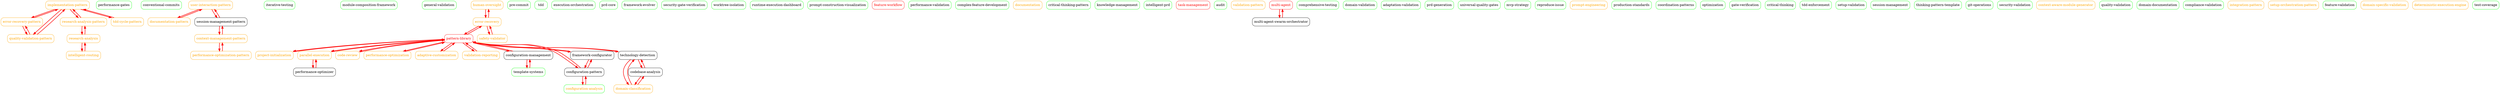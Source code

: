 digraph ModuleDependencies {
  rankdir=TB;
  node [shape=box, style=rounded];
  edge [color=gray];
  "implementation-pattern" [color=orange, fontcolor=orange];
  "performance-gates" [color=green];
  "conventional-commits" [color=green];
  "user-interaction-pattern" [color=orange, fontcolor=orange];
  "iterative-testing" [color=green];
  "module-composition-framework" [color=green];
  "general-validation" [color=green];
  "human-oversight" [color=orange, fontcolor=orange];
  "pre-commit" [color=green];
  "context-management-pattern" [color=orange, fontcolor=orange];
  "tdd" [color=green];
  "error-recovery" [color=orange, fontcolor=orange];
  "execution-orchestration" [color=green];
  "prd-core" [color=green];
  "framework-evolver" [color=green];
  "security-gate-verification" [color=green];
  "worktree-isolation" [color=green];
  "project-initialization" [color=orange, fontcolor=orange];
  "runtime-execution-dashboard" [color=green];
  "prompt-construction-visualization" [color=green];
  "error-recovery-pattern" [color=orange, fontcolor=orange];
  "feature-workflow" [color=red, fontcolor=red];
  "performance-validation" [color=green];
  "configuration-analysis" [color=orange, fontcolor=orange];
  "parallel-execution" [color=orange, fontcolor=orange];
  "pattern-library" [color=red, fontcolor=red];
  "complex-feature-development" [color=green];
  "documentation" [color=orange, fontcolor=orange];
  "research-analysis-pattern" [color=orange, fontcolor=orange];
  "quality-validation-pattern" [color=orange, fontcolor=orange];
  "critical-thinking-pattern" [color=green];
  "code-review" [color=orange, fontcolor=orange];
  "knowledge-management" [color=green];
  "tdd-cycle-pattern" [color=orange, fontcolor=orange];
  "intelligent-prd" [color=green];
  "task-management" [color=red, fontcolor=red];
  "audit" [color=green];
  "validation-pattern" [color=orange, fontcolor=orange];
  "multi-agent" [color=red, fontcolor=red];
  "comprehensive-testing" [color=green];
  "domain-validation" [color=green];
  "adaptation-validation" [color=green];
  "performance-optimization" [color=orange, fontcolor=orange];
  "prd-generation" [color=green];
  "research-analysis" [color=orange, fontcolor=orange];
  "configuration-analysis" [color=green];
  "universal-quality-gates" [color=green];
  "mvp-strategy" [color=green];
  "reproduce-issue" [color=green];
  "prompt-engineering" [color=orange, fontcolor=orange];
  "production-standards" [color=green];
  "adaptive-customization" [color=orange, fontcolor=orange];
  "comprehensive-testing" [color=green];
  "performance-optimization-pattern" [color=orange, fontcolor=orange];
  "coordination-patterns" [color=green];
  "optimization" [color=green];
  "intelligent-routing" [color=orange, fontcolor=orange];
  "gate-verification" [color=green];
  "critical-thinking" [color=green];
  "tdd-enforcement" [color=green];
  "mvp-strategy" [color=green];
  "domain-classification" [color=orange, fontcolor=orange];
  "documentation-pattern" [color=orange, fontcolor=orange];
  "setup-validation" [color=green];
  "session-management" [color=green];
  "thinking-pattern-template" [color=green];
  "git-operations" [color=green];
  "security-validation" [color=green];
  "context-aware-module-generator" [color=orange, fontcolor=orange];
  "quality-validation" [color=green];
  "domain-documentation" [color=green];
  "validation-reporting" [color=orange, fontcolor=orange];
  "compliance-validation" [color=green];
  "safety-validator" [color=orange, fontcolor=orange];
  "integration-pattern" [color=orange, fontcolor=orange];
  "setup-orchestration-pattern" [color=orange, fontcolor=orange];
  "feature-validation" [color=green];
  "template-systems" [color=green];
  "domain-specific-validation" [color=green];
  "domain-specific-validation" [color=orange, fontcolor=orange];
  "deterministic-execution-engine" [color=orange, fontcolor=orange];
  "test-coverage" [color=green];
  "template-systems" -> "configuration-management" [color=red, penwidth=2];
  "configuration-management" -> "template-systems" [color=red, penwidth=2];
  "research-analysis-pattern" -> "research-analysis" [color=red, penwidth=2];
  "research-analysis" -> "research-analysis-pattern" [color=red, penwidth=2];
  "research-analysis-pattern" -> "implementation-pattern" [color=red, penwidth=2];
  "implementation-pattern" -> "research-analysis-pattern" [color=red, penwidth=2];
  "configuration-analysis" -> "configuration-pattern" [color=red, penwidth=2];
  "configuration-pattern" -> "configuration-analysis" [color=red, penwidth=2];
  "context-management-pattern" -> "performance-optimization-pattern" [color=red, penwidth=2];
  "performance-optimization-pattern" -> "context-management-pattern" [color=red, penwidth=2];
  "context-management-pattern" -> "session-management-pattern" [color=red, penwidth=2];
  "session-management-pattern" -> "context-management-pattern" [color=red, penwidth=2];
  "parallel-execution" -> "pattern-library" [color=red, penwidth=2];
  "pattern-library" -> "parallel-execution" [color=red, penwidth=2];
  "parallel-execution" -> "performance-optimizer" [color=red, penwidth=2];
  "performance-optimizer" -> "parallel-execution" [color=red, penwidth=2];
  "error-recovery-pattern" -> "quality-validation-pattern" [color=red, penwidth=2];
  "quality-validation-pattern" -> "error-recovery-pattern" [color=red, penwidth=2];
  "error-recovery-pattern" -> "implementation-pattern" [color=red, penwidth=2];
  "implementation-pattern" -> "error-recovery-pattern" [color=red, penwidth=2];
  "configuration-management" -> "pattern-library" [color=red, penwidth=2];
  "pattern-library" -> "configuration-management" [color=red, penwidth=2];
  "multi-agent" -> "multi-agent-swarm-orchestrator" [color=red, penwidth=2];
  "multi-agent-swarm-orchestrator" -> "multi-agent" [color=red, penwidth=2];
  "performance-optimization" -> "pattern-library" [color=red, penwidth=2];
  "pattern-library" -> "performance-optimization" [color=red, penwidth=2];
  "quality-validation-pattern" -> "implementation-pattern" [color=red, penwidth=2];
  "implementation-pattern" -> "quality-validation-pattern" [color=red, penwidth=2];
  "technology-detection" -> "pattern-library" [color=red, penwidth=2];
  "pattern-library" -> "technology-detection" [color=red, penwidth=2];
  "technology-detection" -> "domain-classification" [color=red, penwidth=2];
  "domain-classification" -> "technology-detection" [color=red, penwidth=2];
  "technology-detection" -> "codebase-analysis" [color=red, penwidth=2];
  "codebase-analysis" -> "technology-detection" [color=red, penwidth=2];
  "configuration-pattern" -> "pattern-library" [color=red, penwidth=2];
  "pattern-library" -> "configuration-pattern" [color=red, penwidth=2];
  "configuration-pattern" -> "framework-configurator" [color=red, penwidth=2];
  "framework-configurator" -> "configuration-pattern" [color=red, penwidth=2];
  "validation-reporting" -> "pattern-library" [color=red, penwidth=2];
  "pattern-library" -> "validation-reporting" [color=red, penwidth=2];
  "documentation-pattern" -> "user-interaction-pattern" [color=red, penwidth=2];
  "user-interaction-pattern" -> "documentation-pattern" [color=red, penwidth=2];
  "implementation-pattern" -> "tdd-cycle-pattern" [color=red, penwidth=2];
  "tdd-cycle-pattern" -> "implementation-pattern" [color=red, penwidth=2];
  "error-recovery" -> "pattern-library" [color=red, penwidth=2];
  "pattern-library" -> "error-recovery" [color=red, penwidth=2];
  "error-recovery" -> "human-oversight" [color=red, penwidth=2];
  "human-oversight" -> "error-recovery" [color=red, penwidth=2];
  "error-recovery" -> "safety-validator" [color=red, penwidth=2];
  "safety-validator" -> "error-recovery" [color=red, penwidth=2];
  "pattern-library" -> "code-review" [color=red, penwidth=2];
  "code-review" -> "pattern-library" [color=red, penwidth=2];
  "pattern-library" -> "adaptive-customization" [color=red, penwidth=2];
  "adaptive-customization" -> "pattern-library" [color=red, penwidth=2];
  "pattern-library" -> "project-initialization" [color=red, penwidth=2];
  "project-initialization" -> "pattern-library" [color=red, penwidth=2];
  "pattern-library" -> "framework-configurator" [color=red, penwidth=2];
  "framework-configurator" -> "pattern-library" [color=red, penwidth=2];
  "codebase-analysis" -> "domain-classification" [color=red, penwidth=2];
  "domain-classification" -> "codebase-analysis" [color=red, penwidth=2];
  "user-interaction-pattern" -> "session-management-pattern" [color=red, penwidth=2];
  "session-management-pattern" -> "user-interaction-pattern" [color=red, penwidth=2];
  "intelligent-routing" -> "research-analysis" [color=red, penwidth=2];
  "research-analysis" -> "intelligent-routing" [color=red, penwidth=2];
}
